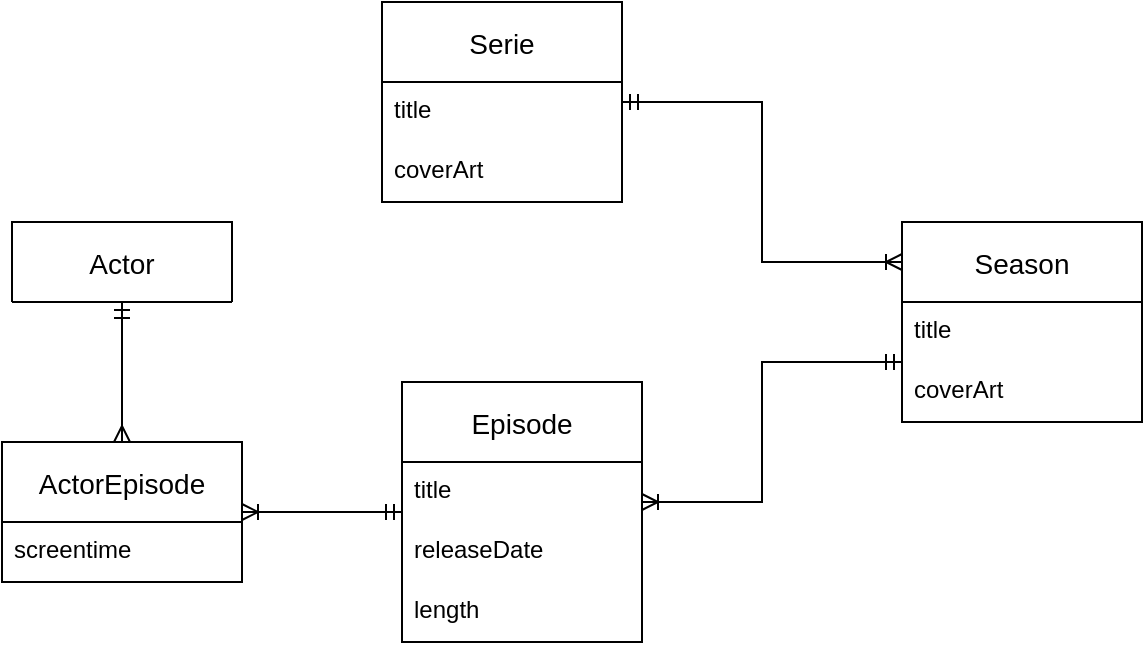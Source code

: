 <mxfile version="13.6.2" type="device"><diagram id="R2lEEEUBdFMjLlhIrx00" name="Page-1"><mxGraphModel dx="723" dy="408" grid="1" gridSize="10" guides="1" tooltips="1" connect="1" arrows="1" fold="1" page="1" pageScale="1" pageWidth="850" pageHeight="1100" math="0" shadow="0" extFonts="Permanent Marker^https://fonts.googleapis.com/css?family=Permanent+Marker"><root><mxCell id="0"/><mxCell id="1" parent="0"/><mxCell id="lArFZ3Ew-PpR-CMNlHus-28" style="edgeStyle=orthogonalEdgeStyle;rounded=0;orthogonalLoop=1;jettySize=auto;html=1;startArrow=ERoneToMany;startFill=0;endArrow=ERmandOne;endFill=0;" edge="1" parent="1" source="lArFZ3Ew-PpR-CMNlHus-23" target="lArFZ3Ew-PpR-CMNlHus-18"><mxGeometry relative="1" as="geometry"><Array as="points"><mxPoint x="550" y="500"/><mxPoint x="550" y="430"/></Array></mxGeometry></mxCell><mxCell id="lArFZ3Ew-PpR-CMNlHus-29" style="edgeStyle=orthogonalEdgeStyle;rounded=0;orthogonalLoop=1;jettySize=auto;html=1;startArrow=ERoneToMany;startFill=0;endArrow=ERmandOne;endFill=0;" edge="1" parent="1" source="lArFZ3Ew-PpR-CMNlHus-18" target="lArFZ3Ew-PpR-CMNlHus-13"><mxGeometry relative="1" as="geometry"><mxPoint x="630" y="450" as="sourcePoint"/><mxPoint x="490" y="590" as="targetPoint"/><Array as="points"><mxPoint x="550" y="380"/><mxPoint x="550" y="300"/></Array></mxGeometry></mxCell><mxCell id="lArFZ3Ew-PpR-CMNlHus-35" style="edgeStyle=orthogonalEdgeStyle;rounded=0;orthogonalLoop=1;jettySize=auto;html=1;startArrow=ERoneToMany;startFill=0;endArrow=ERmandOne;endFill=0;" edge="1" parent="1" source="lArFZ3Ew-PpR-CMNlHus-31" target="lArFZ3Ew-PpR-CMNlHus-23"><mxGeometry relative="1" as="geometry"/></mxCell><mxCell id="lArFZ3Ew-PpR-CMNlHus-36" style="edgeStyle=orthogonalEdgeStyle;rounded=0;orthogonalLoop=1;jettySize=auto;html=1;startArrow=ERmany;startFill=0;endArrow=ERmandOne;endFill=0;" edge="1" parent="1" source="lArFZ3Ew-PpR-CMNlHus-31" target="lArFZ3Ew-PpR-CMNlHus-1"><mxGeometry relative="1" as="geometry"/></mxCell><mxCell id="lArFZ3Ew-PpR-CMNlHus-18" value="Season" style="swimlane;fontStyle=0;childLayout=stackLayout;horizontal=1;startSize=40;horizontalStack=0;resizeParent=1;resizeParentMax=0;resizeLast=0;collapsible=1;marginBottom=0;align=center;fontSize=14;" vertex="1" parent="1"><mxGeometry x="620" y="360" width="120" height="100" as="geometry"><mxRectangle x="110" y="230" width="160" height="40" as="alternateBounds"/></mxGeometry></mxCell><mxCell id="lArFZ3Ew-PpR-CMNlHus-20" value="title" style="text;strokeColor=none;fillColor=none;spacingLeft=4;spacingRight=4;overflow=hidden;rotatable=0;points=[[0,0.5],[1,0.5]];portConstraint=eastwest;fontSize=12;" vertex="1" parent="lArFZ3Ew-PpR-CMNlHus-18"><mxGeometry y="40" width="120" height="30" as="geometry"/></mxCell><mxCell id="lArFZ3Ew-PpR-CMNlHus-22" value="coverArt" style="text;strokeColor=none;fillColor=none;spacingLeft=4;spacingRight=4;overflow=hidden;rotatable=0;points=[[0,0.5],[1,0.5]];portConstraint=eastwest;fontSize=12;" vertex="1" parent="lArFZ3Ew-PpR-CMNlHus-18"><mxGeometry y="70" width="120" height="30" as="geometry"/></mxCell><mxCell id="lArFZ3Ew-PpR-CMNlHus-13" value="Serie" style="swimlane;fontStyle=0;childLayout=stackLayout;horizontal=1;startSize=40;horizontalStack=0;resizeParent=1;resizeParentMax=0;resizeLast=0;collapsible=1;marginBottom=0;align=center;fontSize=14;" vertex="1" parent="1"><mxGeometry x="360" y="250" width="120" height="100" as="geometry"><mxRectangle x="110" y="230" width="160" height="40" as="alternateBounds"/></mxGeometry></mxCell><mxCell id="lArFZ3Ew-PpR-CMNlHus-15" value="title" style="text;strokeColor=none;fillColor=none;spacingLeft=4;spacingRight=4;overflow=hidden;rotatable=0;points=[[0,0.5],[1,0.5]];portConstraint=eastwest;fontSize=12;" vertex="1" parent="lArFZ3Ew-PpR-CMNlHus-13"><mxGeometry y="40" width="120" height="30" as="geometry"/></mxCell><mxCell id="lArFZ3Ew-PpR-CMNlHus-17" value="coverArt" style="text;strokeColor=none;fillColor=none;spacingLeft=4;spacingRight=4;overflow=hidden;rotatable=0;points=[[0,0.5],[1,0.5]];portConstraint=eastwest;fontSize=12;" vertex="1" parent="lArFZ3Ew-PpR-CMNlHus-13"><mxGeometry y="70" width="120" height="30" as="geometry"/></mxCell><mxCell id="lArFZ3Ew-PpR-CMNlHus-23" value="Episode" style="swimlane;fontStyle=0;childLayout=stackLayout;horizontal=1;startSize=40;horizontalStack=0;resizeParent=1;resizeParentMax=0;resizeLast=0;collapsible=1;marginBottom=0;align=center;fontSize=14;" vertex="1" parent="1"><mxGeometry x="370" y="440" width="120" height="130" as="geometry"><mxRectangle x="110" y="230" width="160" height="40" as="alternateBounds"/></mxGeometry></mxCell><mxCell id="lArFZ3Ew-PpR-CMNlHus-25" value="title" style="text;strokeColor=none;fillColor=none;spacingLeft=4;spacingRight=4;overflow=hidden;rotatable=0;points=[[0,0.5],[1,0.5]];portConstraint=eastwest;fontSize=12;" vertex="1" parent="lArFZ3Ew-PpR-CMNlHus-23"><mxGeometry y="40" width="120" height="30" as="geometry"/></mxCell><mxCell id="lArFZ3Ew-PpR-CMNlHus-26" value="releaseDate" style="text;strokeColor=none;fillColor=none;spacingLeft=4;spacingRight=4;overflow=hidden;rotatable=0;points=[[0,0.5],[1,0.5]];portConstraint=eastwest;fontSize=12;" vertex="1" parent="lArFZ3Ew-PpR-CMNlHus-23"><mxGeometry y="70" width="120" height="30" as="geometry"/></mxCell><mxCell id="lArFZ3Ew-PpR-CMNlHus-27" value="length" style="text;strokeColor=none;fillColor=none;spacingLeft=4;spacingRight=4;overflow=hidden;rotatable=0;points=[[0,0.5],[1,0.5]];portConstraint=eastwest;fontSize=12;" vertex="1" parent="lArFZ3Ew-PpR-CMNlHus-23"><mxGeometry y="100" width="120" height="30" as="geometry"/></mxCell><mxCell id="lArFZ3Ew-PpR-CMNlHus-31" value="ActorEpisode" style="swimlane;fontStyle=0;childLayout=stackLayout;horizontal=1;startSize=40;horizontalStack=0;resizeParent=1;resizeParentMax=0;resizeLast=0;collapsible=1;marginBottom=0;align=center;fontSize=14;" vertex="1" parent="1"><mxGeometry x="170" y="470" width="120" height="70" as="geometry"><mxRectangle x="110" y="230" width="160" height="40" as="alternateBounds"/></mxGeometry></mxCell><mxCell id="lArFZ3Ew-PpR-CMNlHus-32" value="screentime" style="text;strokeColor=none;fillColor=none;spacingLeft=4;spacingRight=4;overflow=hidden;rotatable=0;points=[[0,0.5],[1,0.5]];portConstraint=eastwest;fontSize=12;" vertex="1" parent="lArFZ3Ew-PpR-CMNlHus-31"><mxGeometry y="40" width="120" height="30" as="geometry"/></mxCell><mxCell id="lArFZ3Ew-PpR-CMNlHus-1" value="Actor" style="swimlane;fontStyle=0;childLayout=stackLayout;horizontal=1;startSize=40;horizontalStack=0;resizeParent=1;resizeParentMax=0;resizeLast=0;collapsible=1;marginBottom=0;align=center;fontSize=14;" vertex="1" collapsed="1" parent="1"><mxGeometry x="175" y="360" width="110" height="40" as="geometry"><mxRectangle x="80" y="275" width="110" height="70" as="alternateBounds"/></mxGeometry></mxCell></root></mxGraphModel></diagram></mxfile>
